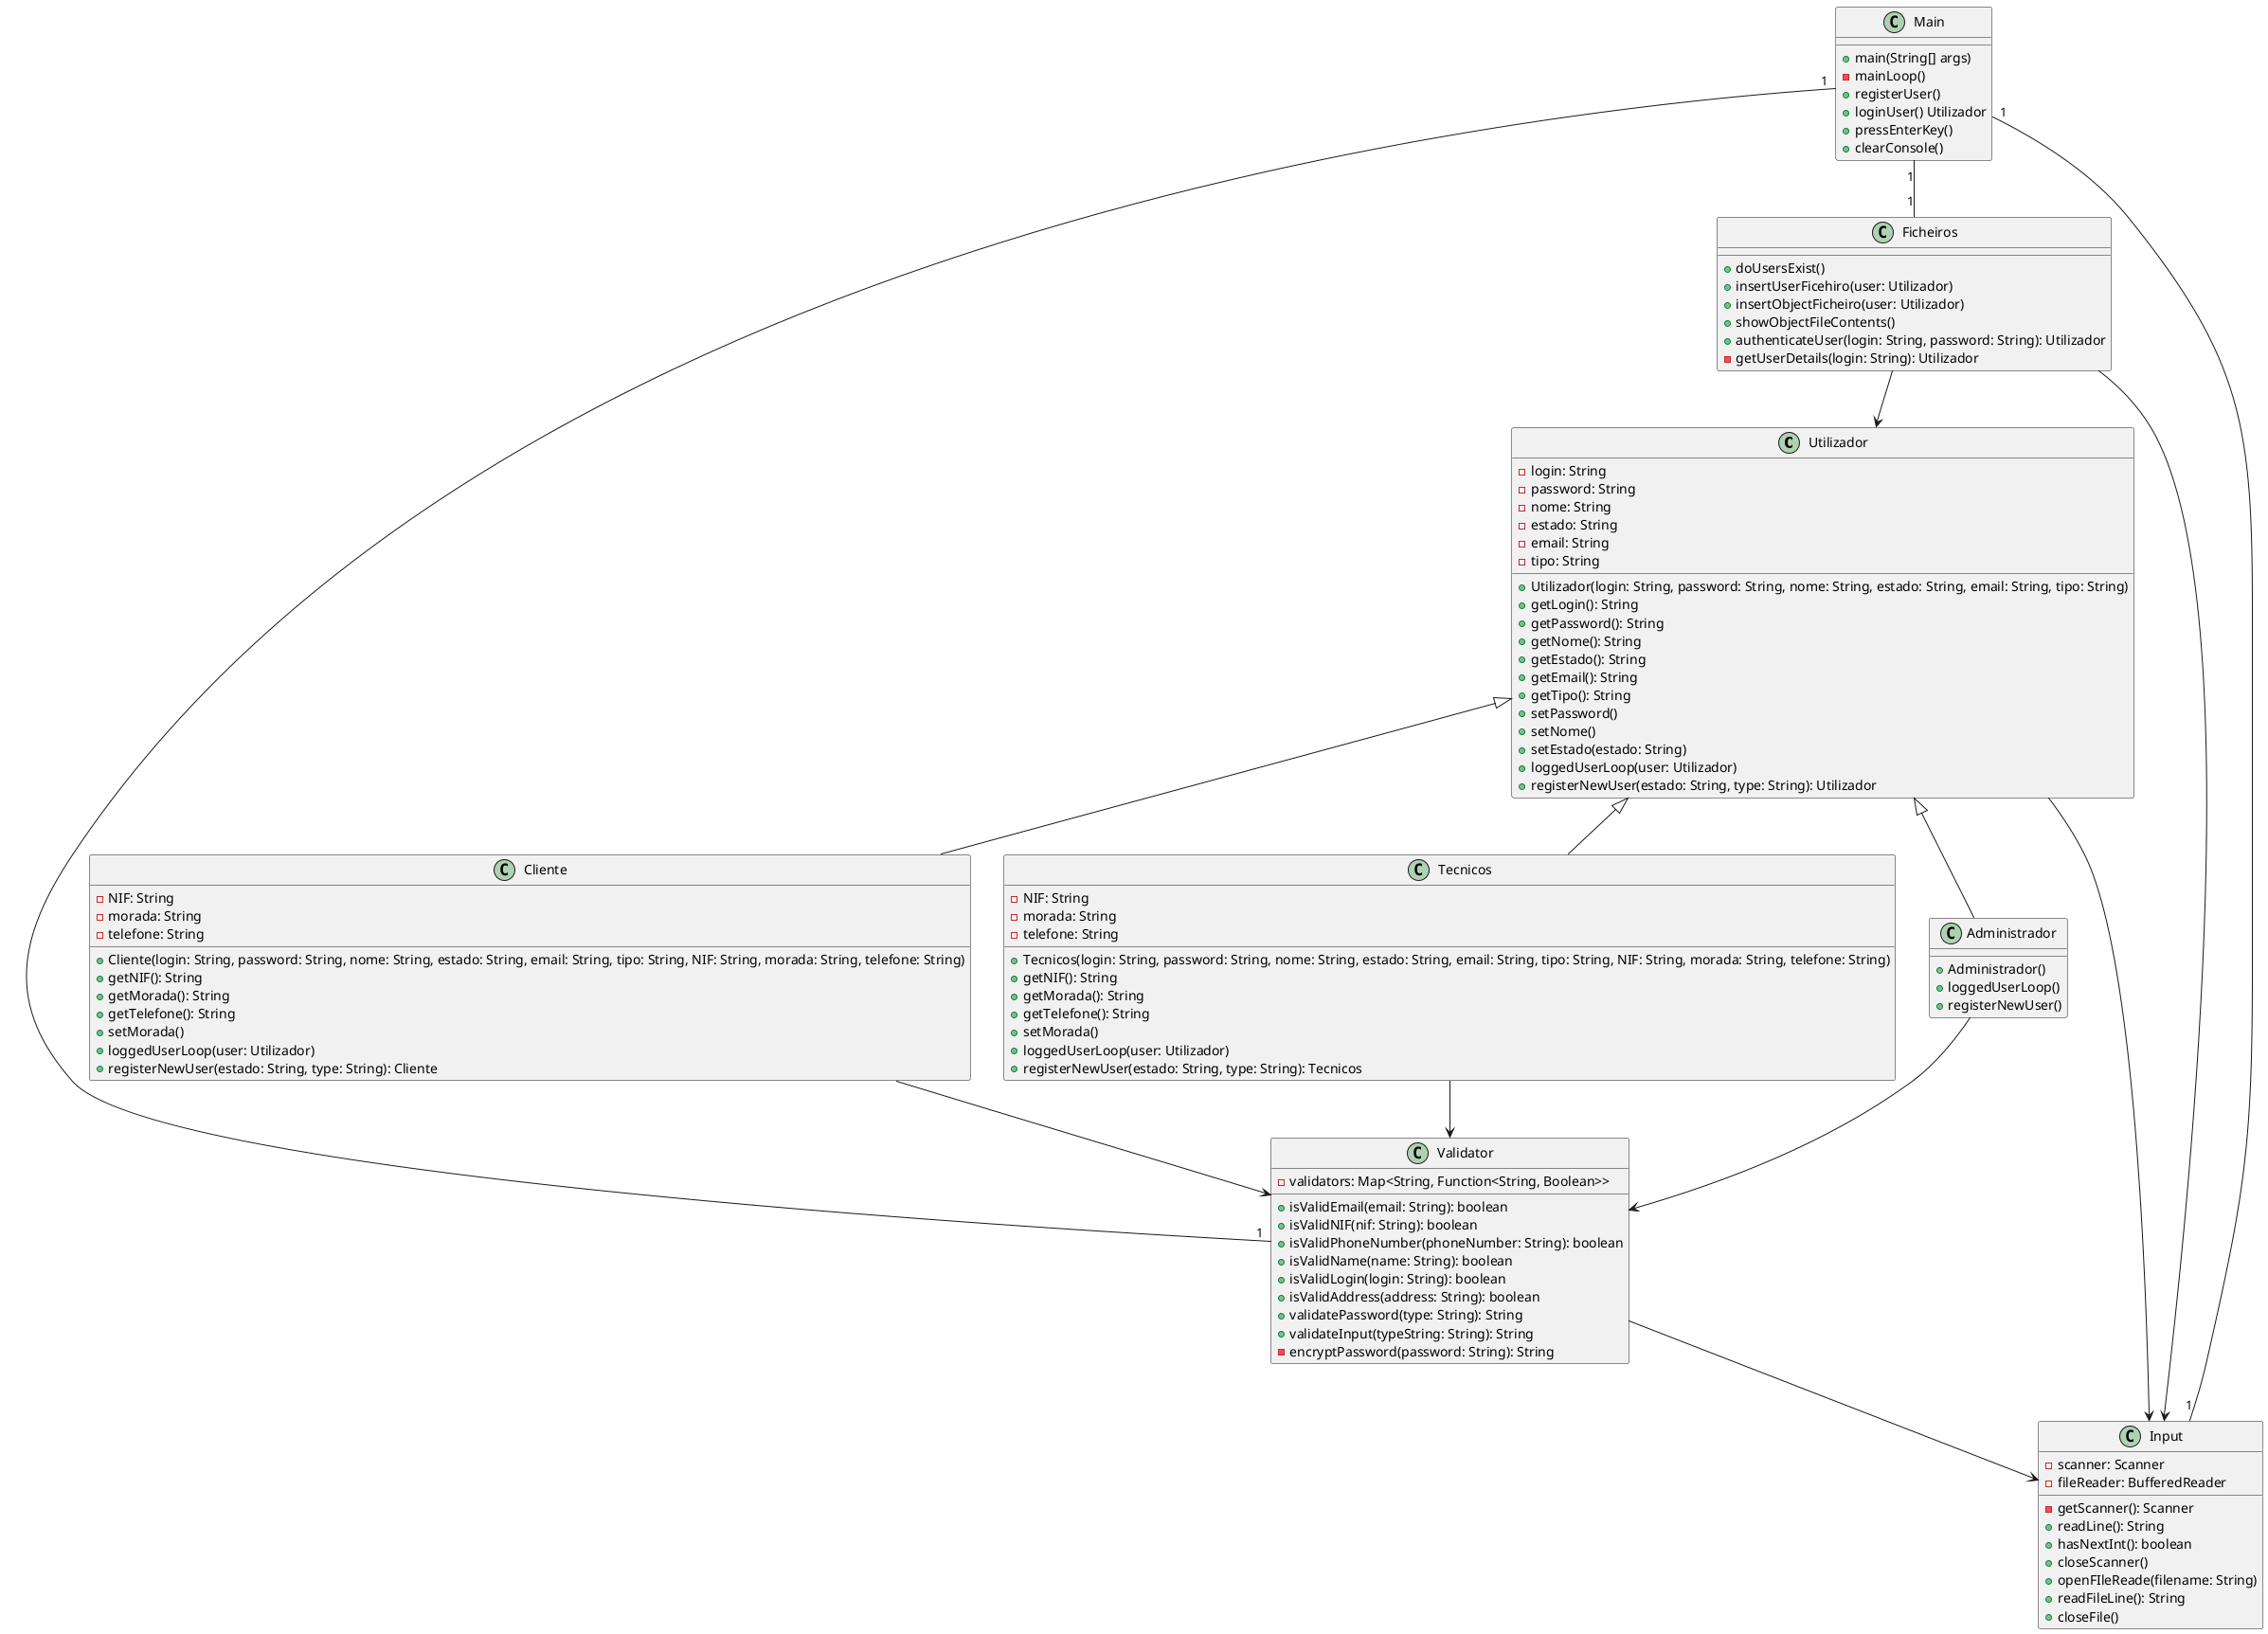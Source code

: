 @startuml diagrama
class Utilizador {
  - login: String
  - password: String
  - nome: String
  - estado: String
  - email: String
  - tipo: String
  + Utilizador(login: String, password: String, nome: String, estado: String, email: String, tipo: String)
  + getLogin(): String
  + getPassword(): String
  + getNome(): String
  + getEstado(): String
  + getEmail(): String
  + getTipo(): String
  + setPassword()
  + setNome()
  + setEstado(estado: String)
  + loggedUserLoop(user: Utilizador)
  + registerNewUser(estado: String, type: String): Utilizador
}

class Cliente extends Utilizador {
  - NIF: String
  - morada: String
  - telefone: String
  + Cliente(login: String, password: String, nome: String, estado: String, email: String, tipo: String, NIF: String, morada: String, telefone: String)
  + getNIF(): String
  + getMorada(): String
  + getTelefone(): String
  + setMorada()
  + loggedUserLoop(user: Utilizador)
  + registerNewUser(estado: String, type: String): Cliente
}

class Tecnicos extends Utilizador {
  - NIF: String
  - morada: String
  - telefone: String
  + Tecnicos(login: String, password: String, nome: String, estado: String, email: String, tipo: String, NIF: String, morada: String, telefone: String)
  + getNIF(): String
  + getMorada(): String
  + getTelefone(): String
  + setMorada()
  + loggedUserLoop(user: Utilizador)
  + registerNewUser(estado: String, type: String): Tecnicos
}

class Administrador extends Utilizador {
    +Administrador()
    +loggedUserLoop()
    +registerNewUser()
}

class Main {
        +main(String[] args)
        -mainLoop()
        +registerUser()
        +loginUser() Utilizador
        +pressEnterKey()
        +clearConsole()
    }

class Validator {
  - validators: Map<String, Function<String, Boolean>>
  + isValidEmail(email: String): boolean
  + isValidNIF(nif: String): boolean
  + isValidPhoneNumber(phoneNumber: String): boolean
  + isValidName(name: String): boolean
  + isValidLogin(login: String): boolean
  + isValidAddress(address: String): boolean
  + validatePassword(type: String): String
  + validateInput(typeString: String): String
  - encryptPassword(password: String): String
}

class Ficheiros {
  + doUsersExist()
  + insertUserFicehiro(user: Utilizador)
  + insertObjectFicheiro(user: Utilizador)
  + showObjectFileContents()
  + authenticateUser(login: String, password: String): Utilizador
  - getUserDetails(login: String): Utilizador
}

class Input {
  - scanner: Scanner
  - fileReader: BufferedReader
  - getScanner(): Scanner
  + readLine(): String
  + hasNextInt(): boolean
  + closeScanner()
  + openFIleReade(filename: String)
  + readFileLine(): String
  + closeFile()
}

Main "1" -- "1" Ficheiros
Main "1" -- "1" Input
Main "1" -- "1" Validator
Tecnicos --> Validator
Cliente --> Validator
Administrador --> Validator
Ficheiros --> Utilizador
Validator --> Input
Ficheiros --> Input
Utilizador --> Input

